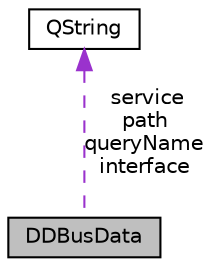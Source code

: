 digraph "DDBusData"
{
  edge [fontname="Helvetica",fontsize="10",labelfontname="Helvetica",labelfontsize="10"];
  node [fontname="Helvetica",fontsize="10",shape=record];
  Node1 [label="DDBusData",height=0.2,width=0.4,color="black", fillcolor="grey75", style="filled", fontcolor="black"];
  Node2 -> Node1 [dir="back",color="darkorchid3",fontsize="10",style="dashed",label=" service\npath\nqueryName\ninterface" ,fontname="Helvetica"];
  Node2 [label="QString",height=0.2,width=0.4,color="black", fillcolor="white", style="filled",URL="/home/xmuli/project/dtk/tags/qtcore.tags$qstring.html"];
}
